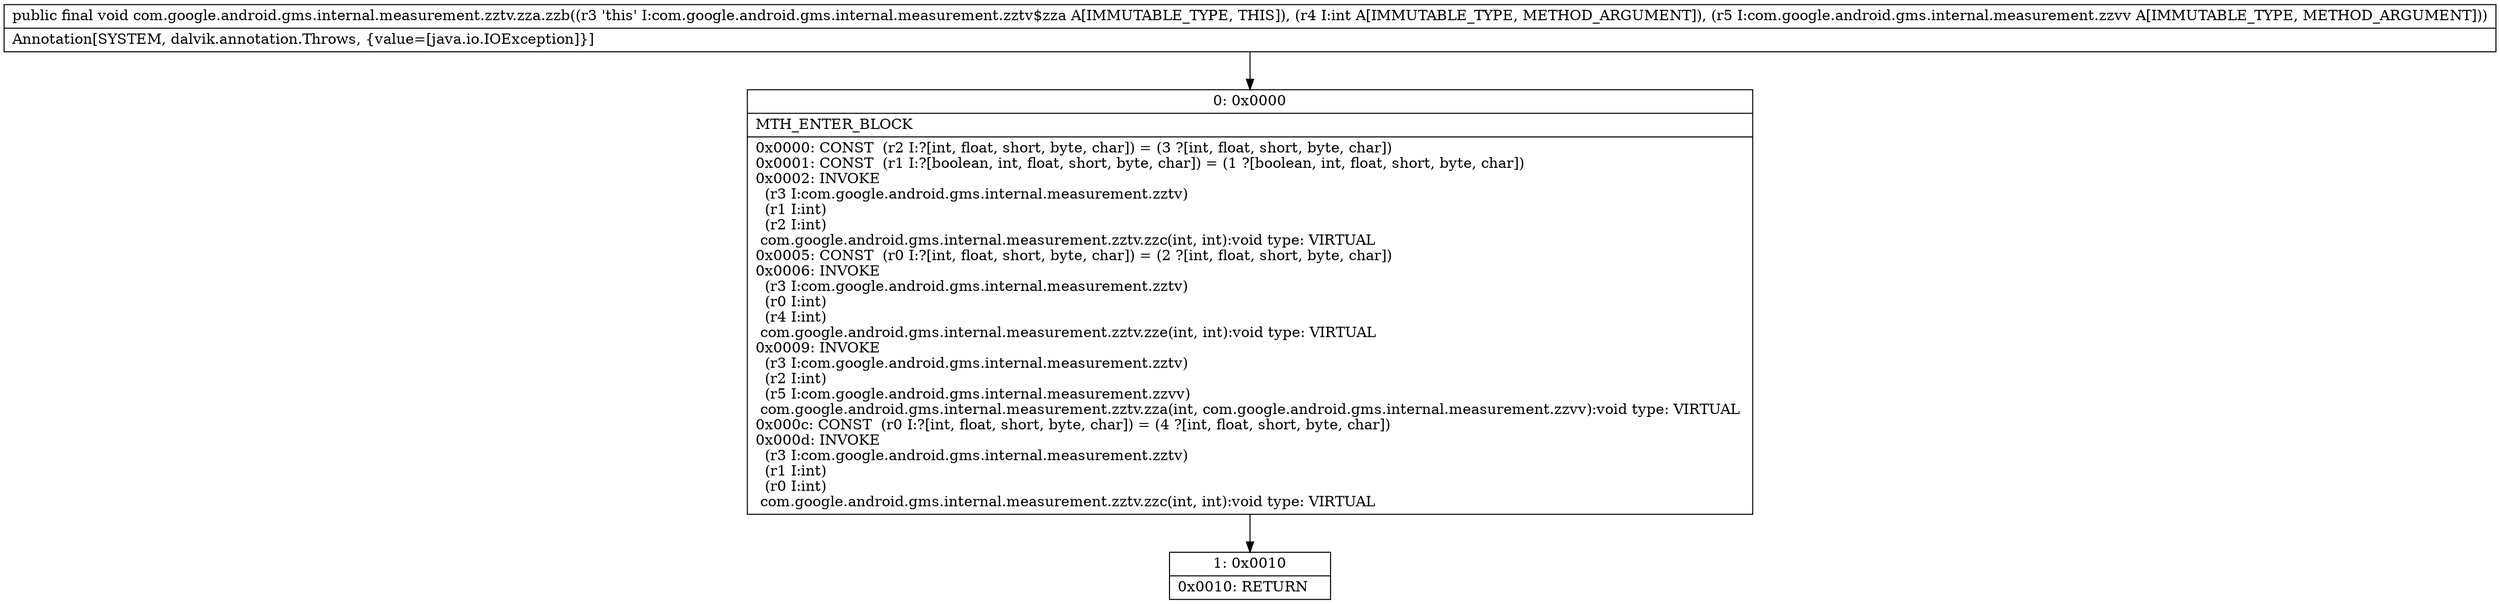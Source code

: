 digraph "CFG forcom.google.android.gms.internal.measurement.zztv.zza.zzb(ILcom\/google\/android\/gms\/internal\/measurement\/zzvv;)V" {
Node_0 [shape=record,label="{0\:\ 0x0000|MTH_ENTER_BLOCK\l|0x0000: CONST  (r2 I:?[int, float, short, byte, char]) = (3 ?[int, float, short, byte, char]) \l0x0001: CONST  (r1 I:?[boolean, int, float, short, byte, char]) = (1 ?[boolean, int, float, short, byte, char]) \l0x0002: INVOKE  \l  (r3 I:com.google.android.gms.internal.measurement.zztv)\l  (r1 I:int)\l  (r2 I:int)\l com.google.android.gms.internal.measurement.zztv.zzc(int, int):void type: VIRTUAL \l0x0005: CONST  (r0 I:?[int, float, short, byte, char]) = (2 ?[int, float, short, byte, char]) \l0x0006: INVOKE  \l  (r3 I:com.google.android.gms.internal.measurement.zztv)\l  (r0 I:int)\l  (r4 I:int)\l com.google.android.gms.internal.measurement.zztv.zze(int, int):void type: VIRTUAL \l0x0009: INVOKE  \l  (r3 I:com.google.android.gms.internal.measurement.zztv)\l  (r2 I:int)\l  (r5 I:com.google.android.gms.internal.measurement.zzvv)\l com.google.android.gms.internal.measurement.zztv.zza(int, com.google.android.gms.internal.measurement.zzvv):void type: VIRTUAL \l0x000c: CONST  (r0 I:?[int, float, short, byte, char]) = (4 ?[int, float, short, byte, char]) \l0x000d: INVOKE  \l  (r3 I:com.google.android.gms.internal.measurement.zztv)\l  (r1 I:int)\l  (r0 I:int)\l com.google.android.gms.internal.measurement.zztv.zzc(int, int):void type: VIRTUAL \l}"];
Node_1 [shape=record,label="{1\:\ 0x0010|0x0010: RETURN   \l}"];
MethodNode[shape=record,label="{public final void com.google.android.gms.internal.measurement.zztv.zza.zzb((r3 'this' I:com.google.android.gms.internal.measurement.zztv$zza A[IMMUTABLE_TYPE, THIS]), (r4 I:int A[IMMUTABLE_TYPE, METHOD_ARGUMENT]), (r5 I:com.google.android.gms.internal.measurement.zzvv A[IMMUTABLE_TYPE, METHOD_ARGUMENT]))  | Annotation[SYSTEM, dalvik.annotation.Throws, \{value=[java.io.IOException]\}]\l}"];
MethodNode -> Node_0;
Node_0 -> Node_1;
}

